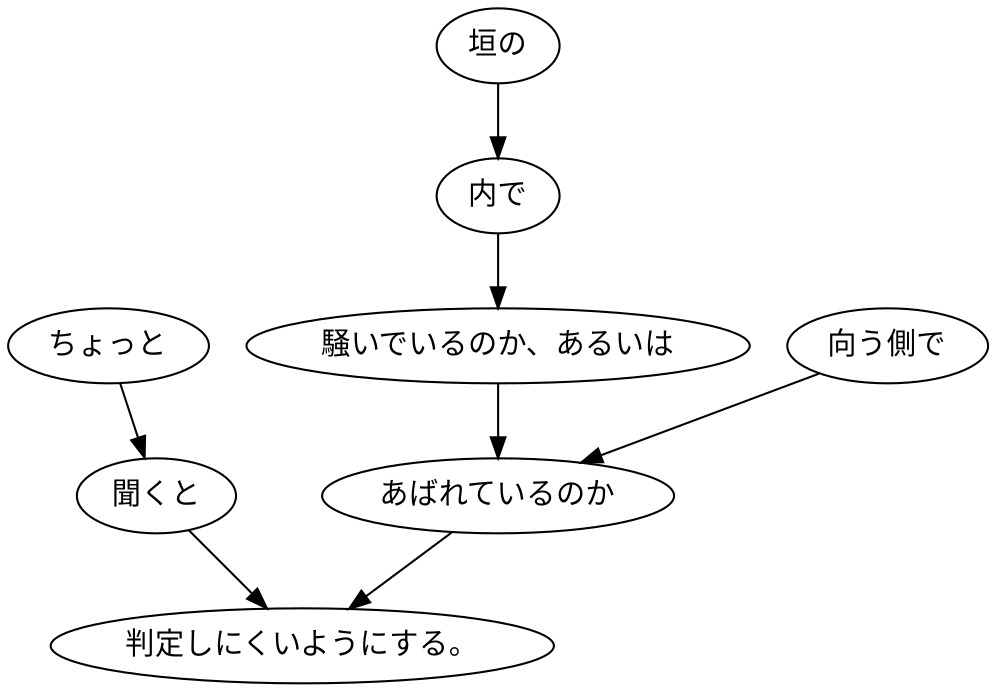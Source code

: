 digraph graph4834 {
	node0 [label="ちょっと"];
	node1 [label="聞くと"];
	node2 [label="垣の"];
	node3 [label="内で"];
	node4 [label="騒いでいるのか、あるいは"];
	node5 [label="向う側で"];
	node6 [label="あばれているのか"];
	node7 [label="判定しにくいようにする。"];
	node0 -> node1;
	node1 -> node7;
	node2 -> node3;
	node3 -> node4;
	node4 -> node6;
	node5 -> node6;
	node6 -> node7;
}
